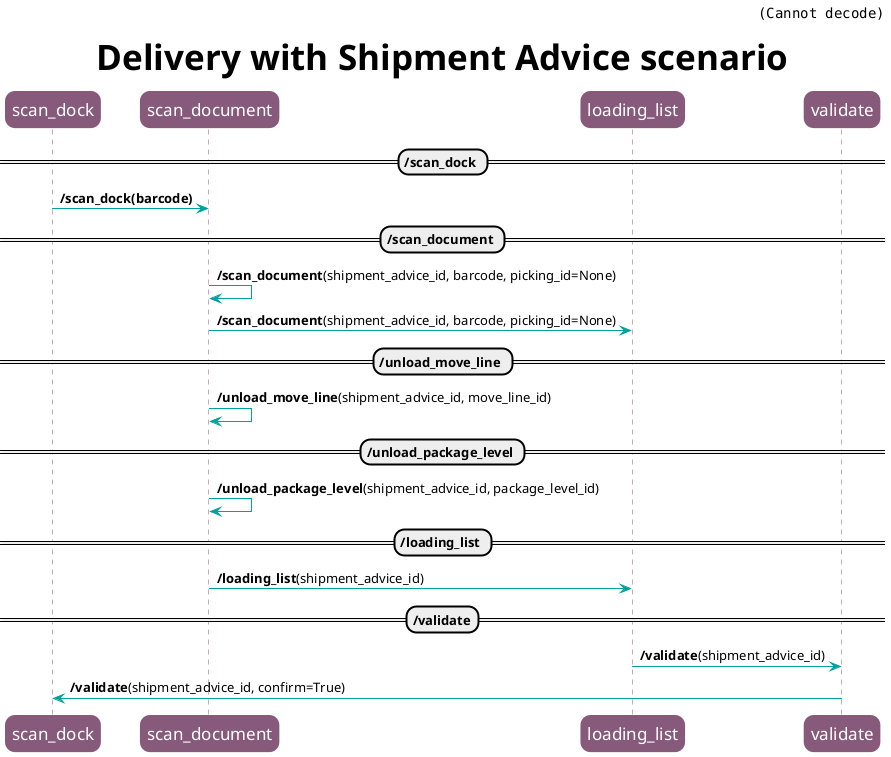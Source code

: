 # Diagram to generate with PlantUML (https://plantuml.com/)
#
#   $ sudo apt install plantuml
#   $ plantuml delivery_diag_seq.plantuml
#

@startuml

skinparam roundcorner 20
skinparam sequence {

ParticipantBorderColor #875A7B
ParticipantBackgroundColor #875A7B
ParticipantFontSize 17
ParticipantFontColor white

LifeLineBorderColor #875A7B

ArrowColor #00A09D
}

header <img:oca_logo.png>
title <size:35>Delivery with Shipment Advice scenario</size>

== /scan_dock ==
scan_dock -> scan_document: **/scan_dock(barcode)**

== /scan_document ==
scan_document -> scan_document: **/scan_document**(shipment_advice_id, barcode, picking_id=None)
scan_document -> loading_list: **/scan_document**(shipment_advice_id, barcode, picking_id=None)

== /unload_move_line ==
scan_document -> scan_document: **/unload_move_line**(shipment_advice_id, move_line_id)

== /unload_package_level ==
scan_document -> scan_document: **/unload_package_level**(shipment_advice_id, package_level_id)

== /loading_list ==
scan_document -> loading_list: **/loading_list**(shipment_advice_id)

== /validate==
loading_list -> validate: **/validate**(shipment_advice_id)
validate-> scan_dock: **/validate**(shipment_advice_id, confirm=True)

@enduml

